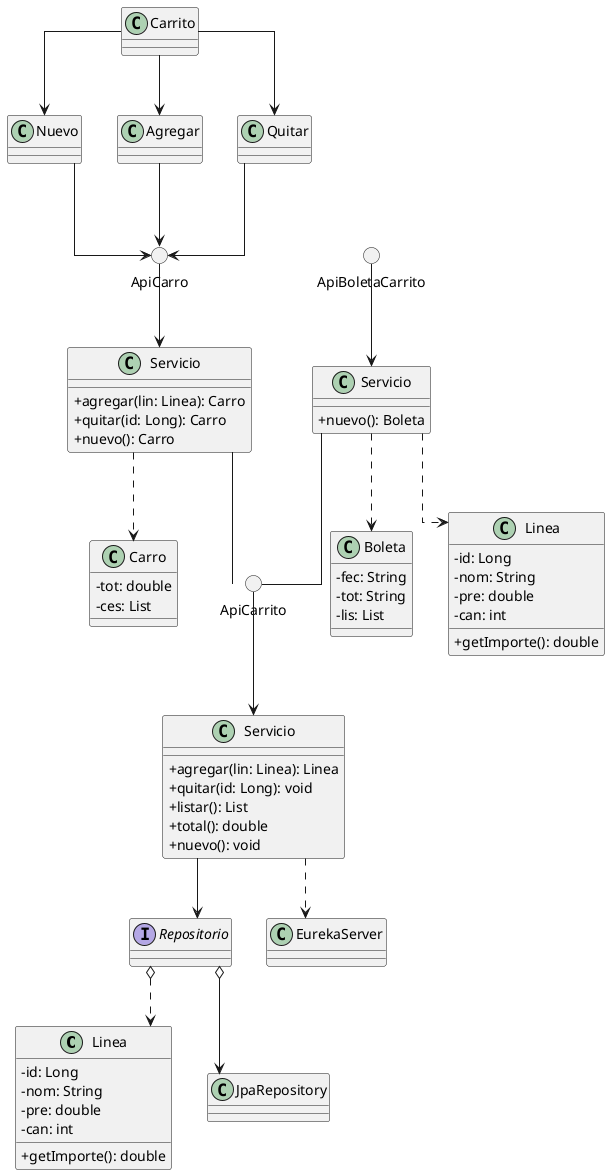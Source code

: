 @startuml ApiCarro

' Configuración
skinparam classAttributeIconSize 0
skinparam linetype ortho

' Entidad Linea (superior derecha)
class Linea {
  -id: Long
  -nom: String
  -pre: double
  -can: int
  +getImporte(): double
}

' Entidad Carro (superior centro)
class Carro {
  -tot: double
  -ces: List
}

' Entidad Boleta (inferior derecha)
class Boleta {
  -fec: String
  -tot: String
  -lis: List
}

' Entidad Linea (inferior extremo derecha)
class "Linea" as Linea2 {
  -id: Long
  -nom: String
  -pre: double
  -can: int
  +getImporte(): double
}

' Servicio ApiCarro (izquierda-centro)
class "Servicio" as ServicioCarro {
  +agregar(lin: Linea): Carro
  +quitar(id: Long): Carro
  +nuevo(): Carro
}

' Servicio ApiCarrito (centro-derecha)
class "Servicio" as ServicioCarrito {
  +agregar(lin: Linea): Linea
  +quitar(id: Long): void
  +listar(): List
  +total(): double
  +nuevo(): void
}

' Servicio ApiBoleta (inferior centro)
class "Servicio" as ServicioBoleta {
  +nuevo(): Boleta
}

' Interfaz Repositorio
interface Repositorio {
}

' JpaRepository
class JpaRepository {
}

' EurekaServer
class EurekaServer {
}

' Controlador Carrito
class Carrito {
}

' API Central
circle ApiCarro
circle ApiCarrito
circle ApiBoletaCarrito

' Operaciones
class Nuevo {
}

class Agregar {
}

class Quitar {
}

' Relaciones - Carrito a Operaciones
Carrito --> Nuevo
Carrito --> Agregar
Carrito --> Quitar

' Relaciones inversas (opcionales, comentadas)
' Nuevo --> Carrito
' Agregar --> Carrito
' Quitar --> Carrito

' Conexiones entre microservicios mediante endpoints
ServicioCarro -- ApiCarrito
ServicioBoleta -- ApiCarrito

' Relaciones - Operaciones a ApiCarro
Nuevo --> ApiCarro
Agregar --> ApiCarro
Quitar --> ApiCarro

' Relaciones - ApiCarro a ServicioCarro
ApiCarro --> ServicioCarro

' Relaciones - ServicioCarro a Carro
ServicioCarro ..> Carro

' Relaciones - ApiCarrito a ServicioCarrito
ApiCarrito --> ServicioCarrito

' Relaciones - ServicioCarrito a Repositorio
ServicioCarrito --> Repositorio

' Relaciones - Repositorio a JpaRepository
Repositorio o--> JpaRepository

' Relaciones - Repositorio a Linea (superior)
Repositorio o..> Linea

' Relaciones - ServicioCarrito a EurekaServer
ServicioCarrito ..> EurekaServer

' Relaciones - ApiBoletaCarrito a ServicioBoleta
ApiBoletaCarrito --> ServicioBoleta

' Relaciones - ServicioBoleta a Boleta
ServicioBoleta ..> Boleta

' Relaciones - ServicioBoleta a Linea2 (inferior)
ServicioBoleta ..> Linea2

@enduml